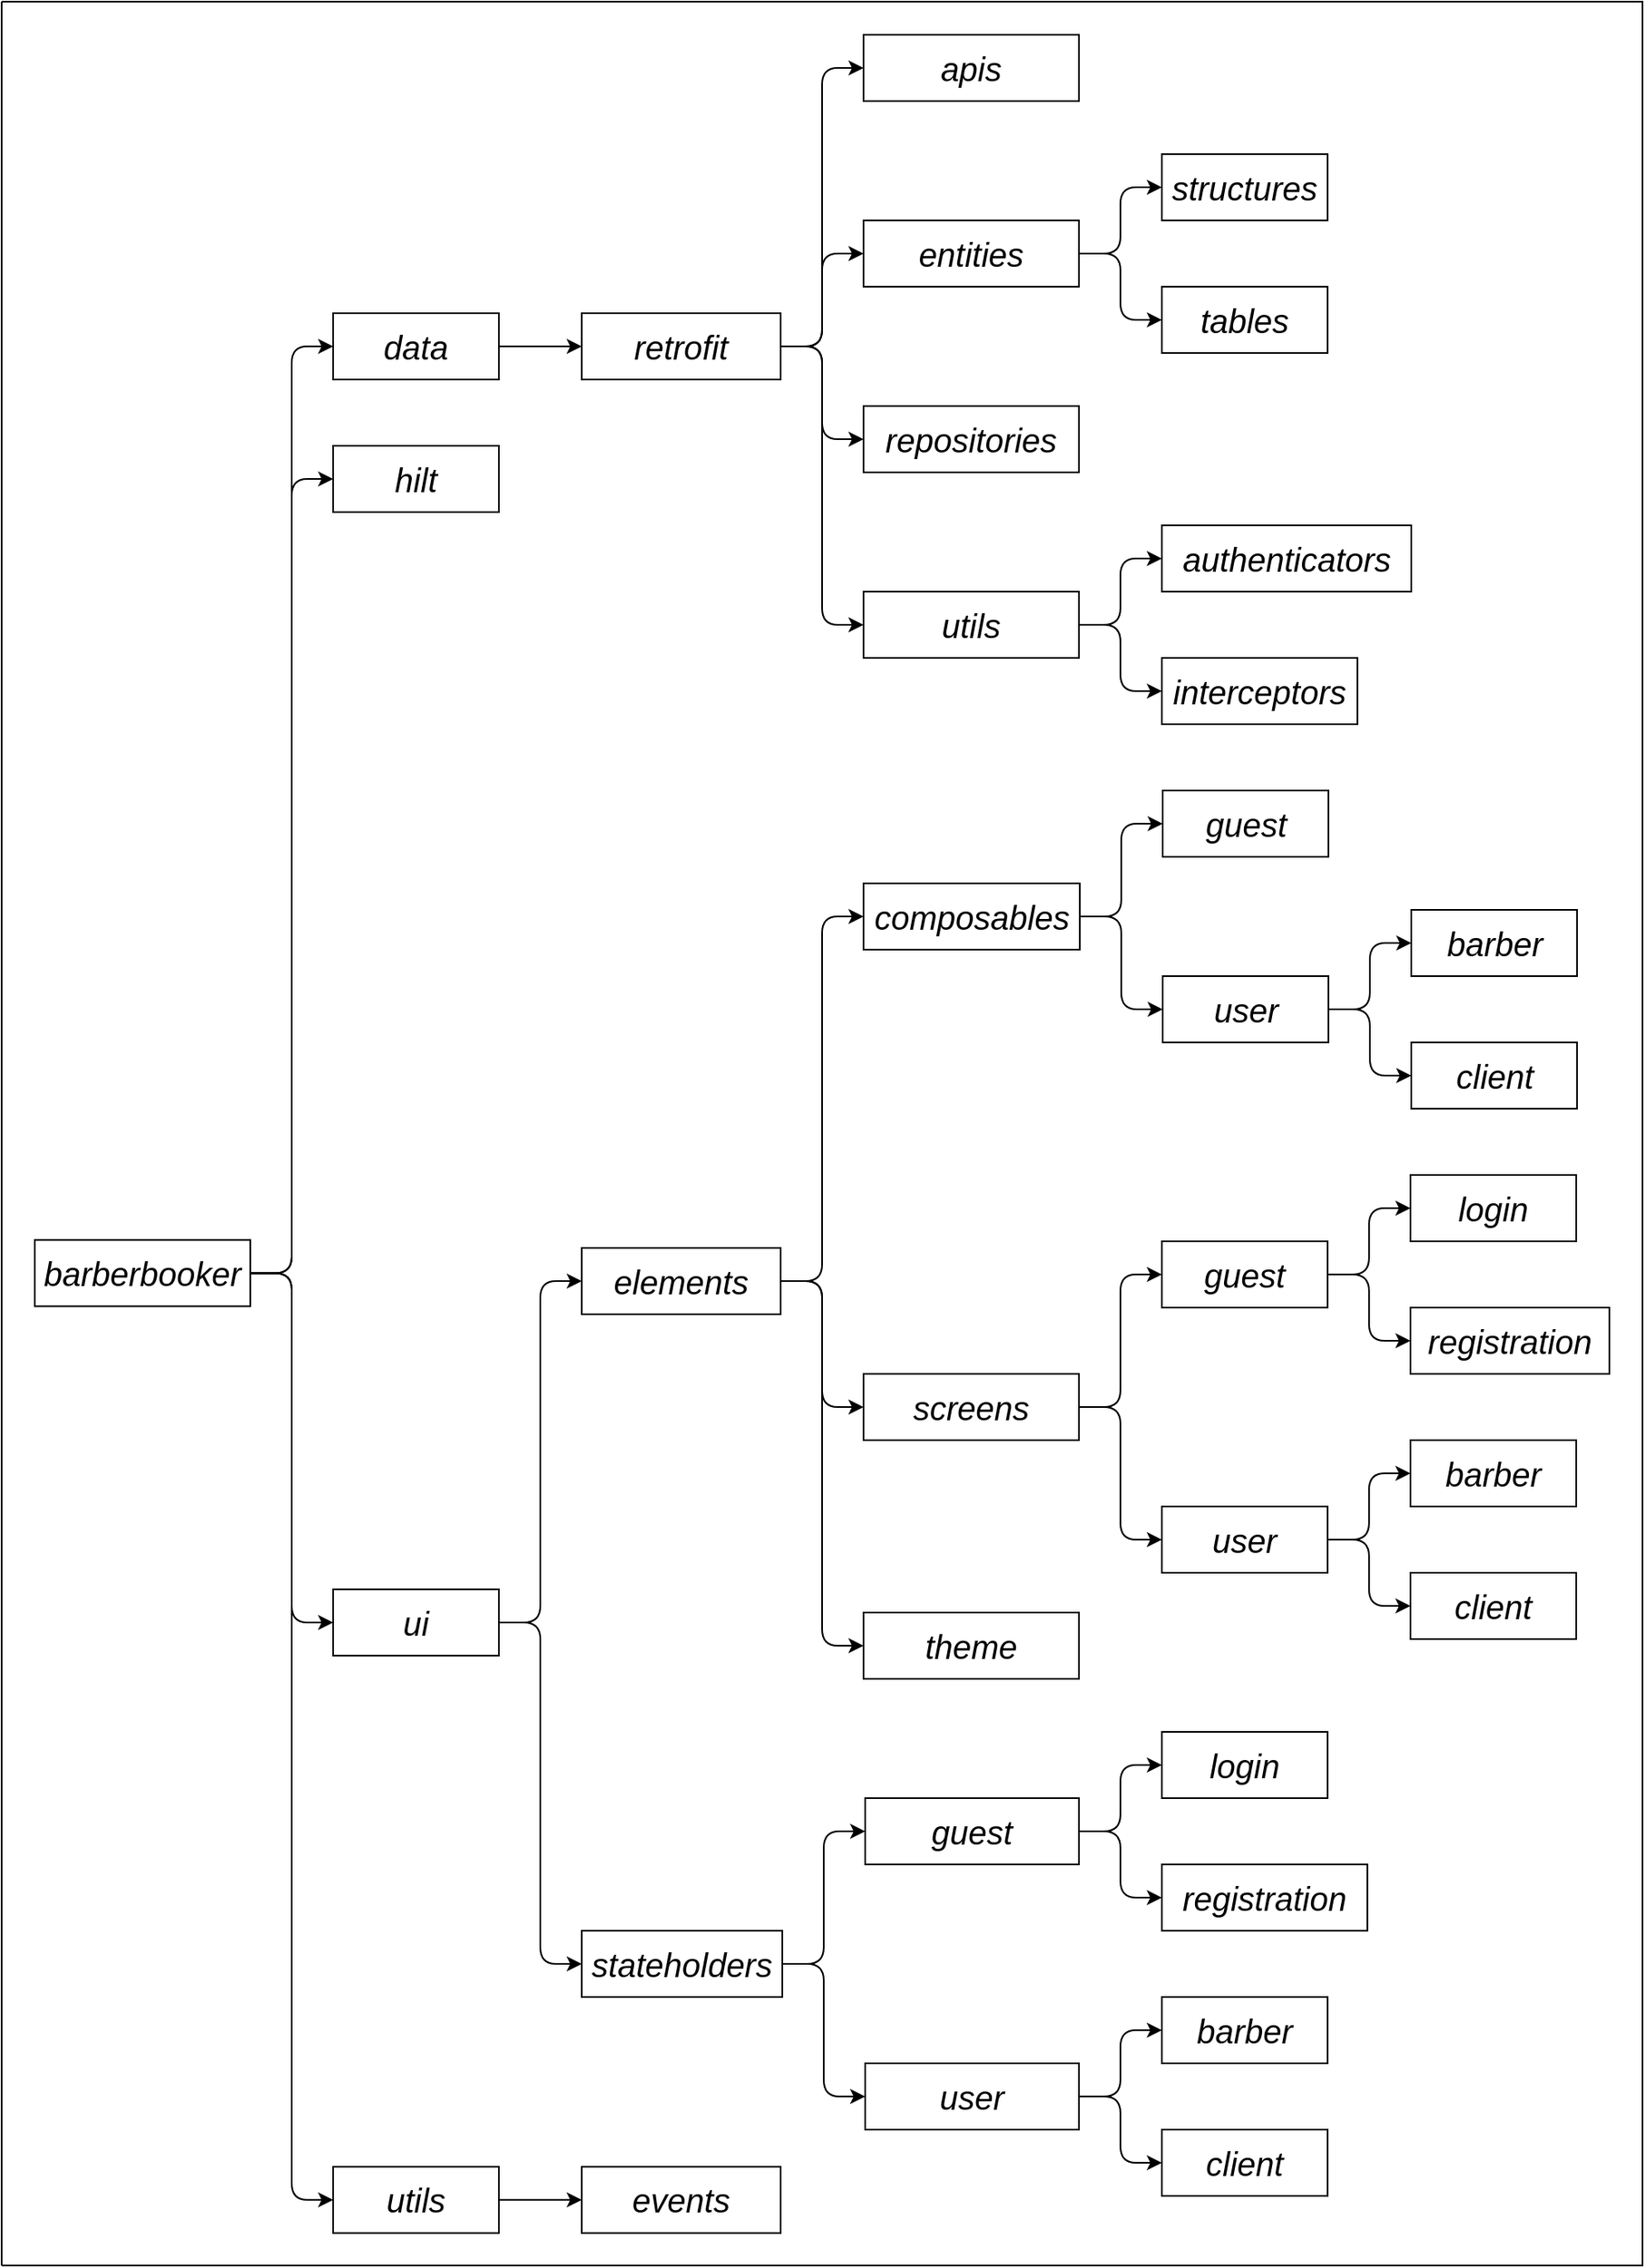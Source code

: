 <mxfile version="28.2.5">
  <diagram id="0xQBCB8A72h9I78-pWv-" name="Page-1">
    <mxGraphModel dx="2605" dy="1565" grid="1" gridSize="10" guides="1" tooltips="1" connect="1" arrows="1" fold="1" page="1" pageScale="1" pageWidth="1100" pageHeight="850" math="0" shadow="0">
      <root>
        <mxCell id="0" />
        <mxCell id="1" parent="0" />
        <mxCell id="0trnWOhjhct4k5jw1QO1-44" value="" style="swimlane;startSize=0;horizontal=0;childLayout=treeLayout;horizontalTree=1;sortEdges=1;resizable=0;containerType=tree;fontSize=20;" vertex="1" parent="1">
          <mxGeometry x="490" y="60" width="990" height="1366" as="geometry" />
        </mxCell>
        <mxCell id="0trnWOhjhct4k5jw1QO1-45" value="&lt;i&gt;barberbooker&lt;/i&gt;" style="whiteSpace=wrap;html=1;fontSize=20;" vertex="1" parent="0trnWOhjhct4k5jw1QO1-44">
          <mxGeometry x="20" y="747.2" width="130" height="40" as="geometry" />
        </mxCell>
        <mxCell id="0trnWOhjhct4k5jw1QO1-46" value="&lt;i&gt;data&lt;/i&gt;" style="whiteSpace=wrap;html=1;fontSize=20;" vertex="1" parent="0trnWOhjhct4k5jw1QO1-44">
          <mxGeometry x="200" y="188" width="100" height="40" as="geometry" />
        </mxCell>
        <mxCell id="0trnWOhjhct4k5jw1QO1-47" value="" style="edgeStyle=elbowEdgeStyle;elbow=horizontal;html=1;rounded=1;curved=0;sourcePerimeterSpacing=0;targetPerimeterSpacing=0;startSize=6;endSize=6;fontSize=20;" edge="1" parent="0trnWOhjhct4k5jw1QO1-44" source="0trnWOhjhct4k5jw1QO1-45" target="0trnWOhjhct4k5jw1QO1-46">
          <mxGeometry relative="1" as="geometry" />
        </mxCell>
        <mxCell id="0trnWOhjhct4k5jw1QO1-48" value="&lt;i&gt;hilt&lt;/i&gt;" style="whiteSpace=wrap;html=1;fontSize=20;" vertex="1" parent="0trnWOhjhct4k5jw1QO1-44">
          <mxGeometry x="200" y="268" width="100" height="40" as="geometry" />
        </mxCell>
        <mxCell id="0trnWOhjhct4k5jw1QO1-49" value="" style="edgeStyle=elbowEdgeStyle;elbow=horizontal;html=1;rounded=1;curved=0;sourcePerimeterSpacing=0;targetPerimeterSpacing=0;startSize=6;endSize=6;fontSize=20;" edge="1" parent="0trnWOhjhct4k5jw1QO1-44" source="0trnWOhjhct4k5jw1QO1-45" target="0trnWOhjhct4k5jw1QO1-48">
          <mxGeometry relative="1" as="geometry" />
        </mxCell>
        <mxCell id="0trnWOhjhct4k5jw1QO1-50" value="" style="edgeStyle=elbowEdgeStyle;elbow=horizontal;html=1;rounded=1;curved=0;sourcePerimeterSpacing=0;targetPerimeterSpacing=0;startSize=6;endSize=6;fontSize=20;" edge="1" target="0trnWOhjhct4k5jw1QO1-51" source="0trnWOhjhct4k5jw1QO1-45" parent="0trnWOhjhct4k5jw1QO1-44">
          <mxGeometry relative="1" as="geometry">
            <mxPoint x="620" y="-7308.0" as="sourcePoint" />
          </mxGeometry>
        </mxCell>
        <mxCell id="0trnWOhjhct4k5jw1QO1-51" value="&lt;i&gt;ui&lt;/i&gt;" style="whiteSpace=wrap;html=1;fontSize=20;" vertex="1" parent="0trnWOhjhct4k5jw1QO1-44">
          <mxGeometry x="200" y="958" width="100" height="40" as="geometry" />
        </mxCell>
        <mxCell id="0trnWOhjhct4k5jw1QO1-52" value="" style="edgeStyle=elbowEdgeStyle;elbow=horizontal;html=1;rounded=1;curved=0;sourcePerimeterSpacing=0;targetPerimeterSpacing=0;startSize=6;endSize=6;fontSize=20;" edge="1" target="0trnWOhjhct4k5jw1QO1-53" source="0trnWOhjhct4k5jw1QO1-45" parent="0trnWOhjhct4k5jw1QO1-44">
          <mxGeometry relative="1" as="geometry">
            <mxPoint x="640" y="-7268.0" as="sourcePoint" />
          </mxGeometry>
        </mxCell>
        <mxCell id="0trnWOhjhct4k5jw1QO1-53" value="&lt;i&gt;utils&lt;/i&gt;" style="whiteSpace=wrap;html=1;fontSize=20;" vertex="1" parent="0trnWOhjhct4k5jw1QO1-44">
          <mxGeometry x="200" y="1306.4" width="100" height="40" as="geometry" />
        </mxCell>
        <mxCell id="0trnWOhjhct4k5jw1QO1-54" value="" style="edgeStyle=elbowEdgeStyle;elbow=horizontal;html=1;rounded=1;curved=0;sourcePerimeterSpacing=0;targetPerimeterSpacing=0;startSize=6;endSize=6;fontSize=20;" edge="1" target="0trnWOhjhct4k5jw1QO1-55" source="0trnWOhjhct4k5jw1QO1-46" parent="0trnWOhjhct4k5jw1QO1-44">
          <mxGeometry relative="1" as="geometry">
            <mxPoint x="640" y="-7148.0" as="sourcePoint" />
          </mxGeometry>
        </mxCell>
        <mxCell id="0trnWOhjhct4k5jw1QO1-55" value="&lt;i&gt;retrofit&lt;/i&gt;" style="whiteSpace=wrap;html=1;fontSize=20;" vertex="1" parent="0trnWOhjhct4k5jw1QO1-44">
          <mxGeometry x="350" y="188" width="120" height="40" as="geometry" />
        </mxCell>
        <mxCell id="0trnWOhjhct4k5jw1QO1-56" value="" style="edgeStyle=elbowEdgeStyle;elbow=horizontal;html=1;rounded=1;curved=0;sourcePerimeterSpacing=0;targetPerimeterSpacing=0;startSize=6;endSize=6;fontSize=20;" edge="1" target="0trnWOhjhct4k5jw1QO1-57" source="0trnWOhjhct4k5jw1QO1-55" parent="0trnWOhjhct4k5jw1QO1-44">
          <mxGeometry relative="1" as="geometry">
            <mxPoint x="760" y="-7238.0" as="sourcePoint" />
          </mxGeometry>
        </mxCell>
        <mxCell id="0trnWOhjhct4k5jw1QO1-57" value="&lt;i&gt;&lt;font&gt;apis&lt;/font&gt;&lt;/i&gt;" style="whiteSpace=wrap;html=1;fontSize=20;" vertex="1" parent="0trnWOhjhct4k5jw1QO1-44">
          <mxGeometry x="520" y="20" width="130" height="40" as="geometry" />
        </mxCell>
        <mxCell id="0trnWOhjhct4k5jw1QO1-58" value="" style="edgeStyle=elbowEdgeStyle;elbow=horizontal;html=1;rounded=1;curved=0;sourcePerimeterSpacing=0;targetPerimeterSpacing=0;startSize=6;endSize=6;fontSize=20;" edge="1" target="0trnWOhjhct4k5jw1QO1-59" source="0trnWOhjhct4k5jw1QO1-55" parent="0trnWOhjhct4k5jw1QO1-44">
          <mxGeometry relative="1" as="geometry">
            <mxPoint x="910" y="-7238.0" as="sourcePoint" />
          </mxGeometry>
        </mxCell>
        <mxCell id="0trnWOhjhct4k5jw1QO1-59" value="&lt;i&gt;entities&lt;/i&gt;" style="whiteSpace=wrap;html=1;fontSize=20;" vertex="1" parent="0trnWOhjhct4k5jw1QO1-44">
          <mxGeometry x="520" y="132" width="130" height="40" as="geometry" />
        </mxCell>
        <mxCell id="0trnWOhjhct4k5jw1QO1-60" value="" style="edgeStyle=elbowEdgeStyle;elbow=horizontal;html=1;rounded=1;curved=0;sourcePerimeterSpacing=0;targetPerimeterSpacing=0;startSize=6;endSize=6;fontSize=20;" edge="1" target="0trnWOhjhct4k5jw1QO1-61" source="0trnWOhjhct4k5jw1QO1-55" parent="0trnWOhjhct4k5jw1QO1-44">
          <mxGeometry relative="1" as="geometry">
            <mxPoint x="910" y="-7078.0" as="sourcePoint" />
          </mxGeometry>
        </mxCell>
        <mxCell id="0trnWOhjhct4k5jw1QO1-61" value="&lt;i&gt;repositories&lt;/i&gt;" style="whiteSpace=wrap;html=1;fontSize=20;" vertex="1" parent="0trnWOhjhct4k5jw1QO1-44">
          <mxGeometry x="520" y="244" width="130" height="40" as="geometry" />
        </mxCell>
        <mxCell id="0trnWOhjhct4k5jw1QO1-62" value="" style="edgeStyle=elbowEdgeStyle;elbow=horizontal;html=1;rounded=1;curved=0;sourcePerimeterSpacing=0;targetPerimeterSpacing=0;startSize=6;endSize=6;fontSize=20;" edge="1" target="0trnWOhjhct4k5jw1QO1-63" source="0trnWOhjhct4k5jw1QO1-55" parent="0trnWOhjhct4k5jw1QO1-44">
          <mxGeometry relative="1" as="geometry">
            <mxPoint x="910" y="-6878.0" as="sourcePoint" />
          </mxGeometry>
        </mxCell>
        <mxCell id="0trnWOhjhct4k5jw1QO1-63" value="&lt;i&gt;utils&lt;/i&gt;" style="whiteSpace=wrap;html=1;fontSize=20;" vertex="1" parent="0trnWOhjhct4k5jw1QO1-44">
          <mxGeometry x="520" y="356" width="130" height="40" as="geometry" />
        </mxCell>
        <mxCell id="0trnWOhjhct4k5jw1QO1-64" value="" style="edgeStyle=elbowEdgeStyle;elbow=horizontal;html=1;rounded=1;curved=0;sourcePerimeterSpacing=0;targetPerimeterSpacing=0;startSize=6;endSize=6;fontSize=20;" edge="1" target="0trnWOhjhct4k5jw1QO1-65" source="0trnWOhjhct4k5jw1QO1-59" parent="0trnWOhjhct4k5jw1QO1-44">
          <mxGeometry relative="1" as="geometry">
            <mxPoint x="910" y="-6638.0" as="sourcePoint" />
          </mxGeometry>
        </mxCell>
        <mxCell id="0trnWOhjhct4k5jw1QO1-65" value="&lt;i&gt;structures&lt;/i&gt;" style="whiteSpace=wrap;html=1;fontSize=20;" vertex="1" parent="0trnWOhjhct4k5jw1QO1-44">
          <mxGeometry x="700" y="92" width="100" height="40" as="geometry" />
        </mxCell>
        <mxCell id="0trnWOhjhct4k5jw1QO1-66" value="" style="edgeStyle=elbowEdgeStyle;elbow=horizontal;html=1;rounded=1;curved=0;sourcePerimeterSpacing=0;targetPerimeterSpacing=0;startSize=6;endSize=6;fontSize=20;" edge="1" target="0trnWOhjhct4k5jw1QO1-67" source="0trnWOhjhct4k5jw1QO1-59" parent="0trnWOhjhct4k5jw1QO1-44">
          <mxGeometry relative="1" as="geometry">
            <mxPoint x="1060" y="-6678.0" as="sourcePoint" />
          </mxGeometry>
        </mxCell>
        <mxCell id="0trnWOhjhct4k5jw1QO1-67" value="&lt;i&gt;tables&lt;/i&gt;" style="whiteSpace=wrap;html=1;fontSize=20;" vertex="1" parent="0trnWOhjhct4k5jw1QO1-44">
          <mxGeometry x="700" y="172" width="100" height="40" as="geometry" />
        </mxCell>
        <mxCell id="0trnWOhjhct4k5jw1QO1-68" value="" style="edgeStyle=elbowEdgeStyle;elbow=horizontal;html=1;rounded=1;curved=0;sourcePerimeterSpacing=0;targetPerimeterSpacing=0;startSize=6;endSize=6;fontSize=20;" edge="1" target="0trnWOhjhct4k5jw1QO1-69" source="0trnWOhjhct4k5jw1QO1-63" parent="0trnWOhjhct4k5jw1QO1-44">
          <mxGeometry relative="1" as="geometry">
            <mxPoint x="910" y="-6366.0" as="sourcePoint" />
          </mxGeometry>
        </mxCell>
        <mxCell id="0trnWOhjhct4k5jw1QO1-69" value="&lt;i&gt;authenticators&lt;/i&gt;" style="whiteSpace=wrap;html=1;fontSize=20;" vertex="1" parent="0trnWOhjhct4k5jw1QO1-44">
          <mxGeometry x="700" y="316" width="150.5" height="40" as="geometry" />
        </mxCell>
        <mxCell id="0trnWOhjhct4k5jw1QO1-70" value="" style="edgeStyle=elbowEdgeStyle;elbow=horizontal;html=1;rounded=1;curved=0;sourcePerimeterSpacing=0;targetPerimeterSpacing=0;startSize=6;endSize=6;fontSize=20;" edge="1" target="0trnWOhjhct4k5jw1QO1-71" source="0trnWOhjhct4k5jw1QO1-63" parent="0trnWOhjhct4k5jw1QO1-44">
          <mxGeometry relative="1" as="geometry">
            <mxPoint x="1060" y="-6214.0" as="sourcePoint" />
          </mxGeometry>
        </mxCell>
        <mxCell id="0trnWOhjhct4k5jw1QO1-71" value="&lt;i&gt;interceptors&lt;/i&gt;" style="whiteSpace=wrap;html=1;fontSize=20;" vertex="1" parent="0trnWOhjhct4k5jw1QO1-44">
          <mxGeometry x="700" y="396" width="118" height="40" as="geometry" />
        </mxCell>
        <mxCell id="0trnWOhjhct4k5jw1QO1-72" value="" style="edgeStyle=elbowEdgeStyle;elbow=horizontal;html=1;rounded=1;curved=0;sourcePerimeterSpacing=0;targetPerimeterSpacing=0;startSize=6;endSize=6;fontSize=20;" edge="1" target="0trnWOhjhct4k5jw1QO1-73" source="0trnWOhjhct4k5jw1QO1-53" parent="0trnWOhjhct4k5jw1QO1-44">
          <mxGeometry relative="1" as="geometry">
            <mxPoint x="610" y="-6246.0" as="sourcePoint" />
          </mxGeometry>
        </mxCell>
        <mxCell id="0trnWOhjhct4k5jw1QO1-73" value="&lt;i&gt;events&lt;/i&gt;" style="whiteSpace=wrap;html=1;fontSize=20;" vertex="1" parent="0trnWOhjhct4k5jw1QO1-44">
          <mxGeometry x="350" y="1306.4" width="120" height="40" as="geometry" />
        </mxCell>
        <mxCell id="0trnWOhjhct4k5jw1QO1-74" value="" style="edgeStyle=elbowEdgeStyle;elbow=horizontal;html=1;rounded=1;curved=0;sourcePerimeterSpacing=0;targetPerimeterSpacing=0;startSize=6;endSize=6;fontSize=20;" edge="1" target="0trnWOhjhct4k5jw1QO1-75" source="0trnWOhjhct4k5jw1QO1-51" parent="0trnWOhjhct4k5jw1QO1-44">
          <mxGeometry relative="1" as="geometry">
            <mxPoint x="610" y="-6246.0" as="sourcePoint" />
          </mxGeometry>
        </mxCell>
        <mxCell id="0trnWOhjhct4k5jw1QO1-75" value="&lt;i&gt;elements&lt;/i&gt;" style="whiteSpace=wrap;html=1;fontSize=20;" vertex="1" parent="0trnWOhjhct4k5jw1QO1-44">
          <mxGeometry x="350" y="752" width="120" height="40" as="geometry" />
        </mxCell>
        <mxCell id="0trnWOhjhct4k5jw1QO1-76" value="" style="edgeStyle=elbowEdgeStyle;elbow=horizontal;html=1;rounded=1;curved=0;sourcePerimeterSpacing=0;targetPerimeterSpacing=0;startSize=6;endSize=6;fontSize=20;" edge="1" target="0trnWOhjhct4k5jw1QO1-77" source="0trnWOhjhct4k5jw1QO1-51" parent="0trnWOhjhct4k5jw1QO1-44">
          <mxGeometry relative="1" as="geometry">
            <mxPoint x="760" y="-5864.0" as="sourcePoint" />
          </mxGeometry>
        </mxCell>
        <mxCell id="0trnWOhjhct4k5jw1QO1-77" value="&lt;i&gt;stateholders&lt;/i&gt;" style="whiteSpace=wrap;html=1;fontSize=20;" vertex="1" parent="0trnWOhjhct4k5jw1QO1-44">
          <mxGeometry x="350" y="1164" width="121" height="40" as="geometry" />
        </mxCell>
        <mxCell id="0trnWOhjhct4k5jw1QO1-78" value="" style="edgeStyle=elbowEdgeStyle;elbow=horizontal;html=1;rounded=1;curved=0;sourcePerimeterSpacing=0;targetPerimeterSpacing=0;startSize=6;endSize=6;fontSize=20;" edge="1" target="0trnWOhjhct4k5jw1QO1-79" source="0trnWOhjhct4k5jw1QO1-77" parent="0trnWOhjhct4k5jw1QO1-44">
          <mxGeometry relative="1" as="geometry">
            <mxPoint x="760" y="-5508.8" as="sourcePoint" />
          </mxGeometry>
        </mxCell>
        <mxCell id="0trnWOhjhct4k5jw1QO1-79" value="&lt;i&gt;guest&lt;/i&gt;" style="whiteSpace=wrap;html=1;fontSize=20;" vertex="1" parent="0trnWOhjhct4k5jw1QO1-44">
          <mxGeometry x="521" y="1084" width="129" height="40" as="geometry" />
        </mxCell>
        <mxCell id="0trnWOhjhct4k5jw1QO1-80" value="" style="edgeStyle=elbowEdgeStyle;elbow=horizontal;html=1;rounded=1;curved=0;sourcePerimeterSpacing=0;targetPerimeterSpacing=0;startSize=6;endSize=6;fontSize=20;" edge="1" target="0trnWOhjhct4k5jw1QO1-81" source="0trnWOhjhct4k5jw1QO1-77" parent="0trnWOhjhct4k5jw1QO1-44">
          <mxGeometry relative="1" as="geometry">
            <mxPoint x="910" y="-5468.8" as="sourcePoint" />
          </mxGeometry>
        </mxCell>
        <mxCell id="0trnWOhjhct4k5jw1QO1-81" value="&lt;i&gt;user&lt;/i&gt;" style="whiteSpace=wrap;html=1;fontSize=20;" vertex="1" parent="0trnWOhjhct4k5jw1QO1-44">
          <mxGeometry x="521" y="1244" width="129" height="40" as="geometry" />
        </mxCell>
        <mxCell id="0trnWOhjhct4k5jw1QO1-82" value="" style="edgeStyle=elbowEdgeStyle;elbow=horizontal;html=1;rounded=1;curved=0;sourcePerimeterSpacing=0;targetPerimeterSpacing=0;startSize=6;endSize=6;fontSize=20;" edge="1" target="0trnWOhjhct4k5jw1QO1-83" source="0trnWOhjhct4k5jw1QO1-79" parent="0trnWOhjhct4k5jw1QO1-44">
          <mxGeometry relative="1" as="geometry">
            <mxPoint x="910" y="-5081.6" as="sourcePoint" />
          </mxGeometry>
        </mxCell>
        <mxCell id="0trnWOhjhct4k5jw1QO1-83" value="&lt;i&gt;login&lt;/i&gt;" style="whiteSpace=wrap;html=1;fontSize=20;" vertex="1" parent="0trnWOhjhct4k5jw1QO1-44">
          <mxGeometry x="700" y="1044" width="100" height="40" as="geometry" />
        </mxCell>
        <mxCell id="0trnWOhjhct4k5jw1QO1-84" value="" style="edgeStyle=elbowEdgeStyle;elbow=horizontal;html=1;rounded=1;curved=0;sourcePerimeterSpacing=0;targetPerimeterSpacing=0;startSize=6;endSize=6;fontSize=20;" edge="1" target="0trnWOhjhct4k5jw1QO1-85" source="0trnWOhjhct4k5jw1QO1-79" parent="0trnWOhjhct4k5jw1QO1-44">
          <mxGeometry relative="1" as="geometry">
            <mxPoint x="1060" y="-5120.4" as="sourcePoint" />
          </mxGeometry>
        </mxCell>
        <mxCell id="0trnWOhjhct4k5jw1QO1-85" value="&lt;i&gt;registration&lt;/i&gt;" style="whiteSpace=wrap;html=1;fontSize=20;" vertex="1" parent="0trnWOhjhct4k5jw1QO1-44">
          <mxGeometry x="700" y="1124" width="124" height="40" as="geometry" />
        </mxCell>
        <mxCell id="0trnWOhjhct4k5jw1QO1-86" value="" style="edgeStyle=elbowEdgeStyle;elbow=horizontal;html=1;rounded=1;curved=0;sourcePerimeterSpacing=0;targetPerimeterSpacing=0;startSize=6;endSize=6;fontSize=20;" edge="1" target="0trnWOhjhct4k5jw1QO1-87" source="0trnWOhjhct4k5jw1QO1-81" parent="0trnWOhjhct4k5jw1QO1-44">
          <mxGeometry relative="1" as="geometry">
            <mxPoint x="910" y="-4636.4" as="sourcePoint" />
          </mxGeometry>
        </mxCell>
        <mxCell id="0trnWOhjhct4k5jw1QO1-87" value="&lt;i&gt;barber&lt;/i&gt;" style="whiteSpace=wrap;html=1;fontSize=20;" vertex="1" parent="0trnWOhjhct4k5jw1QO1-44">
          <mxGeometry x="700" y="1204" width="100" height="40" as="geometry" />
        </mxCell>
        <mxCell id="0trnWOhjhct4k5jw1QO1-88" value="" style="edgeStyle=elbowEdgeStyle;elbow=horizontal;html=1;rounded=1;curved=0;sourcePerimeterSpacing=0;targetPerimeterSpacing=0;startSize=6;endSize=6;fontSize=20;" edge="1" target="0trnWOhjhct4k5jw1QO1-89" source="0trnWOhjhct4k5jw1QO1-81" parent="0trnWOhjhct4k5jw1QO1-44">
          <mxGeometry relative="1" as="geometry">
            <mxPoint x="1060" y="-4576" as="sourcePoint" />
          </mxGeometry>
        </mxCell>
        <mxCell id="0trnWOhjhct4k5jw1QO1-89" value="&lt;i&gt;client&lt;/i&gt;" style="whiteSpace=wrap;html=1;fontSize=20;" vertex="1" parent="0trnWOhjhct4k5jw1QO1-44">
          <mxGeometry x="700" y="1284" width="100" height="40" as="geometry" />
        </mxCell>
        <mxCell id="0trnWOhjhct4k5jw1QO1-90" value="" style="edgeStyle=elbowEdgeStyle;elbow=horizontal;html=1;rounded=1;curved=0;sourcePerimeterSpacing=0;targetPerimeterSpacing=0;startSize=6;endSize=6;fontSize=20;" edge="1" target="0trnWOhjhct4k5jw1QO1-91" source="0trnWOhjhct4k5jw1QO1-75" parent="0trnWOhjhct4k5jw1QO1-44">
          <mxGeometry relative="1" as="geometry">
            <mxPoint x="760" y="-4706" as="sourcePoint" />
          </mxGeometry>
        </mxCell>
        <mxCell id="0trnWOhjhct4k5jw1QO1-91" value="&lt;i&gt;composables&lt;/i&gt;" style="whiteSpace=wrap;html=1;fontSize=20;" vertex="1" parent="0trnWOhjhct4k5jw1QO1-44">
          <mxGeometry x="520" y="532" width="130.5" height="40" as="geometry" />
        </mxCell>
        <mxCell id="0trnWOhjhct4k5jw1QO1-92" value="" style="edgeStyle=elbowEdgeStyle;elbow=horizontal;html=1;rounded=1;curved=0;sourcePerimeterSpacing=0;targetPerimeterSpacing=0;startSize=6;endSize=6;fontSize=20;" edge="1" target="0trnWOhjhct4k5jw1QO1-93" source="0trnWOhjhct4k5jw1QO1-75" parent="0trnWOhjhct4k5jw1QO1-44">
          <mxGeometry relative="1" as="geometry">
            <mxPoint x="910" y="-4318" as="sourcePoint" />
          </mxGeometry>
        </mxCell>
        <mxCell id="0trnWOhjhct4k5jw1QO1-93" value="&lt;i&gt;screens&lt;/i&gt;" style="whiteSpace=wrap;html=1;fontSize=20;" vertex="1" parent="0trnWOhjhct4k5jw1QO1-44">
          <mxGeometry x="520" y="828" width="130" height="40" as="geometry" />
        </mxCell>
        <mxCell id="0trnWOhjhct4k5jw1QO1-94" value="" style="edgeStyle=elbowEdgeStyle;elbow=horizontal;html=1;rounded=1;curved=0;sourcePerimeterSpacing=0;targetPerimeterSpacing=0;startSize=6;endSize=6;fontSize=20;" edge="1" target="0trnWOhjhct4k5jw1QO1-95" source="0trnWOhjhct4k5jw1QO1-75" parent="0trnWOhjhct4k5jw1QO1-44">
          <mxGeometry relative="1" as="geometry">
            <mxPoint x="910" y="-3802.0" as="sourcePoint" />
          </mxGeometry>
        </mxCell>
        <mxCell id="0trnWOhjhct4k5jw1QO1-95" value="&lt;span&gt;&lt;i&gt;theme&lt;/i&gt;&lt;/span&gt;" style="whiteSpace=wrap;html=1;fontSize=20;" vertex="1" parent="0trnWOhjhct4k5jw1QO1-44">
          <mxGeometry x="520" y="972" width="130" height="40" as="geometry" />
        </mxCell>
        <mxCell id="0trnWOhjhct4k5jw1QO1-96" value="" style="edgeStyle=elbowEdgeStyle;elbow=horizontal;html=1;rounded=1;curved=0;sourcePerimeterSpacing=0;targetPerimeterSpacing=0;startSize=6;endSize=6;fontSize=20;" edge="1" target="0trnWOhjhct4k5jw1QO1-97" source="0trnWOhjhct4k5jw1QO1-91" parent="0trnWOhjhct4k5jw1QO1-44">
          <mxGeometry relative="1" as="geometry">
            <mxPoint x="910" y="-3246" as="sourcePoint" />
          </mxGeometry>
        </mxCell>
        <mxCell id="0trnWOhjhct4k5jw1QO1-97" value="&lt;i&gt;guest&lt;/i&gt;" style="whiteSpace=wrap;html=1;fontSize=20;" vertex="1" parent="0trnWOhjhct4k5jw1QO1-44">
          <mxGeometry x="700.5" y="476" width="100" height="40" as="geometry" />
        </mxCell>
        <mxCell id="0trnWOhjhct4k5jw1QO1-98" value="" style="edgeStyle=elbowEdgeStyle;elbow=horizontal;html=1;rounded=1;curved=0;sourcePerimeterSpacing=0;targetPerimeterSpacing=0;startSize=6;endSize=6;fontSize=20;" edge="1" target="0trnWOhjhct4k5jw1QO1-99" source="0trnWOhjhct4k5jw1QO1-91" parent="0trnWOhjhct4k5jw1QO1-44">
          <mxGeometry relative="1" as="geometry">
            <mxPoint x="1060" y="-3322" as="sourcePoint" />
          </mxGeometry>
        </mxCell>
        <mxCell id="0trnWOhjhct4k5jw1QO1-99" value="&lt;i&gt;user&lt;/i&gt;" style="whiteSpace=wrap;html=1;fontSize=20;" vertex="1" parent="0trnWOhjhct4k5jw1QO1-44">
          <mxGeometry x="700.5" y="588" width="100" height="40" as="geometry" />
        </mxCell>
        <mxCell id="0trnWOhjhct4k5jw1QO1-100" value="" style="edgeStyle=elbowEdgeStyle;elbow=horizontal;html=1;rounded=1;curved=0;sourcePerimeterSpacing=0;targetPerimeterSpacing=0;startSize=6;endSize=6;fontSize=20;" edge="1" target="0trnWOhjhct4k5jw1QO1-101" source="0trnWOhjhct4k5jw1QO1-99" parent="0trnWOhjhct4k5jw1QO1-44">
          <mxGeometry relative="1" as="geometry">
            <mxPoint x="1060" y="-2722" as="sourcePoint" />
          </mxGeometry>
        </mxCell>
        <mxCell id="0trnWOhjhct4k5jw1QO1-101" value="&lt;i&gt;barber&lt;/i&gt;" style="whiteSpace=wrap;html=1;fontSize=20;" vertex="1" parent="0trnWOhjhct4k5jw1QO1-44">
          <mxGeometry x="850.5" y="548" width="100" height="40" as="geometry" />
        </mxCell>
        <mxCell id="0trnWOhjhct4k5jw1QO1-104" value="" style="edgeStyle=elbowEdgeStyle;elbow=horizontal;html=1;rounded=1;curved=0;sourcePerimeterSpacing=0;targetPerimeterSpacing=0;startSize=6;endSize=6;fontSize=20;" edge="1" target="0trnWOhjhct4k5jw1QO1-105" source="0trnWOhjhct4k5jw1QO1-99" parent="0trnWOhjhct4k5jw1QO1-44">
          <mxGeometry relative="1" as="geometry">
            <mxPoint x="1210" y="-2682" as="sourcePoint" />
          </mxGeometry>
        </mxCell>
        <mxCell id="0trnWOhjhct4k5jw1QO1-105" value="&lt;i&gt;client&lt;/i&gt;" style="whiteSpace=wrap;html=1;fontSize=20;" vertex="1" parent="0trnWOhjhct4k5jw1QO1-44">
          <mxGeometry x="850.5" y="628" width="100" height="40" as="geometry" />
        </mxCell>
        <mxCell id="0trnWOhjhct4k5jw1QO1-106" value="" style="edgeStyle=elbowEdgeStyle;elbow=horizontal;html=1;rounded=1;curved=0;sourcePerimeterSpacing=0;targetPerimeterSpacing=0;startSize=6;endSize=6;fontSize=20;" edge="1" target="0trnWOhjhct4k5jw1QO1-107" source="0trnWOhjhct4k5jw1QO1-93" parent="0trnWOhjhct4k5jw1QO1-44">
          <mxGeometry relative="1" as="geometry">
            <mxPoint x="910" y="-2618.4" as="sourcePoint" />
          </mxGeometry>
        </mxCell>
        <mxCell id="0trnWOhjhct4k5jw1QO1-107" value="&lt;i&gt;guest&lt;/i&gt;" style="whiteSpace=wrap;html=1;fontSize=20;" vertex="1" parent="0trnWOhjhct4k5jw1QO1-44">
          <mxGeometry x="700" y="748" width="100" height="40" as="geometry" />
        </mxCell>
        <mxCell id="0trnWOhjhct4k5jw1QO1-108" value="" style="edgeStyle=elbowEdgeStyle;elbow=horizontal;html=1;rounded=1;curved=0;sourcePerimeterSpacing=0;targetPerimeterSpacing=0;startSize=6;endSize=6;fontSize=20;" edge="1" target="0trnWOhjhct4k5jw1QO1-109" source="0trnWOhjhct4k5jw1QO1-93" parent="0trnWOhjhct4k5jw1QO1-44">
          <mxGeometry relative="1" as="geometry">
            <mxPoint x="1060" y="-1942" as="sourcePoint" />
          </mxGeometry>
        </mxCell>
        <mxCell id="0trnWOhjhct4k5jw1QO1-109" value="&lt;i&gt;user&lt;/i&gt;" style="whiteSpace=wrap;html=1;fontSize=20;" vertex="1" parent="0trnWOhjhct4k5jw1QO1-44">
          <mxGeometry x="700" y="908" width="100" height="40" as="geometry" />
        </mxCell>
        <mxCell id="0trnWOhjhct4k5jw1QO1-110" value="" style="edgeStyle=elbowEdgeStyle;elbow=horizontal;html=1;rounded=1;curved=0;sourcePerimeterSpacing=0;targetPerimeterSpacing=0;startSize=6;endSize=6;fontSize=20;" edge="1" target="0trnWOhjhct4k5jw1QO1-111" source="0trnWOhjhct4k5jw1QO1-107" parent="0trnWOhjhct4k5jw1QO1-44">
          <mxGeometry relative="1" as="geometry">
            <mxPoint x="1060" y="-1270" as="sourcePoint" />
          </mxGeometry>
        </mxCell>
        <mxCell id="0trnWOhjhct4k5jw1QO1-111" value="&lt;i&gt;login&lt;/i&gt;" style="whiteSpace=wrap;html=1;fontSize=20;" vertex="1" parent="0trnWOhjhct4k5jw1QO1-44">
          <mxGeometry x="850" y="708" width="100" height="40" as="geometry" />
        </mxCell>
        <mxCell id="0trnWOhjhct4k5jw1QO1-112" value="" style="edgeStyle=elbowEdgeStyle;elbow=horizontal;html=1;rounded=1;curved=0;sourcePerimeterSpacing=0;targetPerimeterSpacing=0;startSize=6;endSize=6;fontSize=20;" edge="1" target="0trnWOhjhct4k5jw1QO1-113" source="0trnWOhjhct4k5jw1QO1-107" parent="0trnWOhjhct4k5jw1QO1-44">
          <mxGeometry relative="1" as="geometry">
            <mxPoint x="1210" y="-1306" as="sourcePoint" />
          </mxGeometry>
        </mxCell>
        <mxCell id="0trnWOhjhct4k5jw1QO1-113" value="&lt;i&gt;registration&lt;/i&gt;" style="whiteSpace=wrap;html=1;fontSize=20;" vertex="1" parent="0trnWOhjhct4k5jw1QO1-44">
          <mxGeometry x="850" y="788" width="120" height="40" as="geometry" />
        </mxCell>
        <mxCell id="0trnWOhjhct4k5jw1QO1-114" value="" style="edgeStyle=elbowEdgeStyle;elbow=horizontal;html=1;rounded=1;curved=0;sourcePerimeterSpacing=0;targetPerimeterSpacing=0;startSize=6;endSize=6;fontSize=20;" edge="1" target="0trnWOhjhct4k5jw1QO1-115" source="0trnWOhjhct4k5jw1QO1-109" parent="0trnWOhjhct4k5jw1QO1-44">
          <mxGeometry relative="1" as="geometry">
            <mxPoint x="1060" y="-538" as="sourcePoint" />
          </mxGeometry>
        </mxCell>
        <mxCell id="0trnWOhjhct4k5jw1QO1-115" value="&lt;i&gt;barber&lt;/i&gt;" style="whiteSpace=wrap;html=1;fontSize=20;" vertex="1" parent="0trnWOhjhct4k5jw1QO1-44">
          <mxGeometry x="850" y="868" width="100" height="40" as="geometry" />
        </mxCell>
        <mxCell id="0trnWOhjhct4k5jw1QO1-116" value="" style="edgeStyle=elbowEdgeStyle;elbow=horizontal;html=1;rounded=1;curved=0;sourcePerimeterSpacing=0;targetPerimeterSpacing=0;startSize=6;endSize=6;fontSize=20;" edge="1" target="0trnWOhjhct4k5jw1QO1-117" source="0trnWOhjhct4k5jw1QO1-109" parent="0trnWOhjhct4k5jw1QO1-44">
          <mxGeometry relative="1" as="geometry">
            <mxPoint x="1210" y="-477.6" as="sourcePoint" />
          </mxGeometry>
        </mxCell>
        <mxCell id="0trnWOhjhct4k5jw1QO1-117" value="&lt;i&gt;client&lt;/i&gt;" style="whiteSpace=wrap;html=1;fontSize=20;" vertex="1" parent="0trnWOhjhct4k5jw1QO1-44">
          <mxGeometry x="850" y="948" width="100" height="40" as="geometry" />
        </mxCell>
      </root>
    </mxGraphModel>
  </diagram>
</mxfile>
